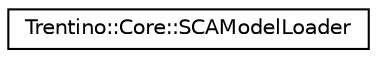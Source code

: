 digraph G
{
  edge [fontname="Helvetica",fontsize="10",labelfontname="Helvetica",labelfontsize="10"];
  node [fontname="Helvetica",fontsize="10",shape=record];
  rankdir="LR";
  Node1 [label="Trentino::Core::SCAModelLoader",height=0.2,width=0.4,color="black", fillcolor="white", style="filled",URL="$class_trentino_1_1_core_1_1_s_c_a_model_loader.html",tooltip="Offers an interface to instantiate and access SCAModel classes."];
}
